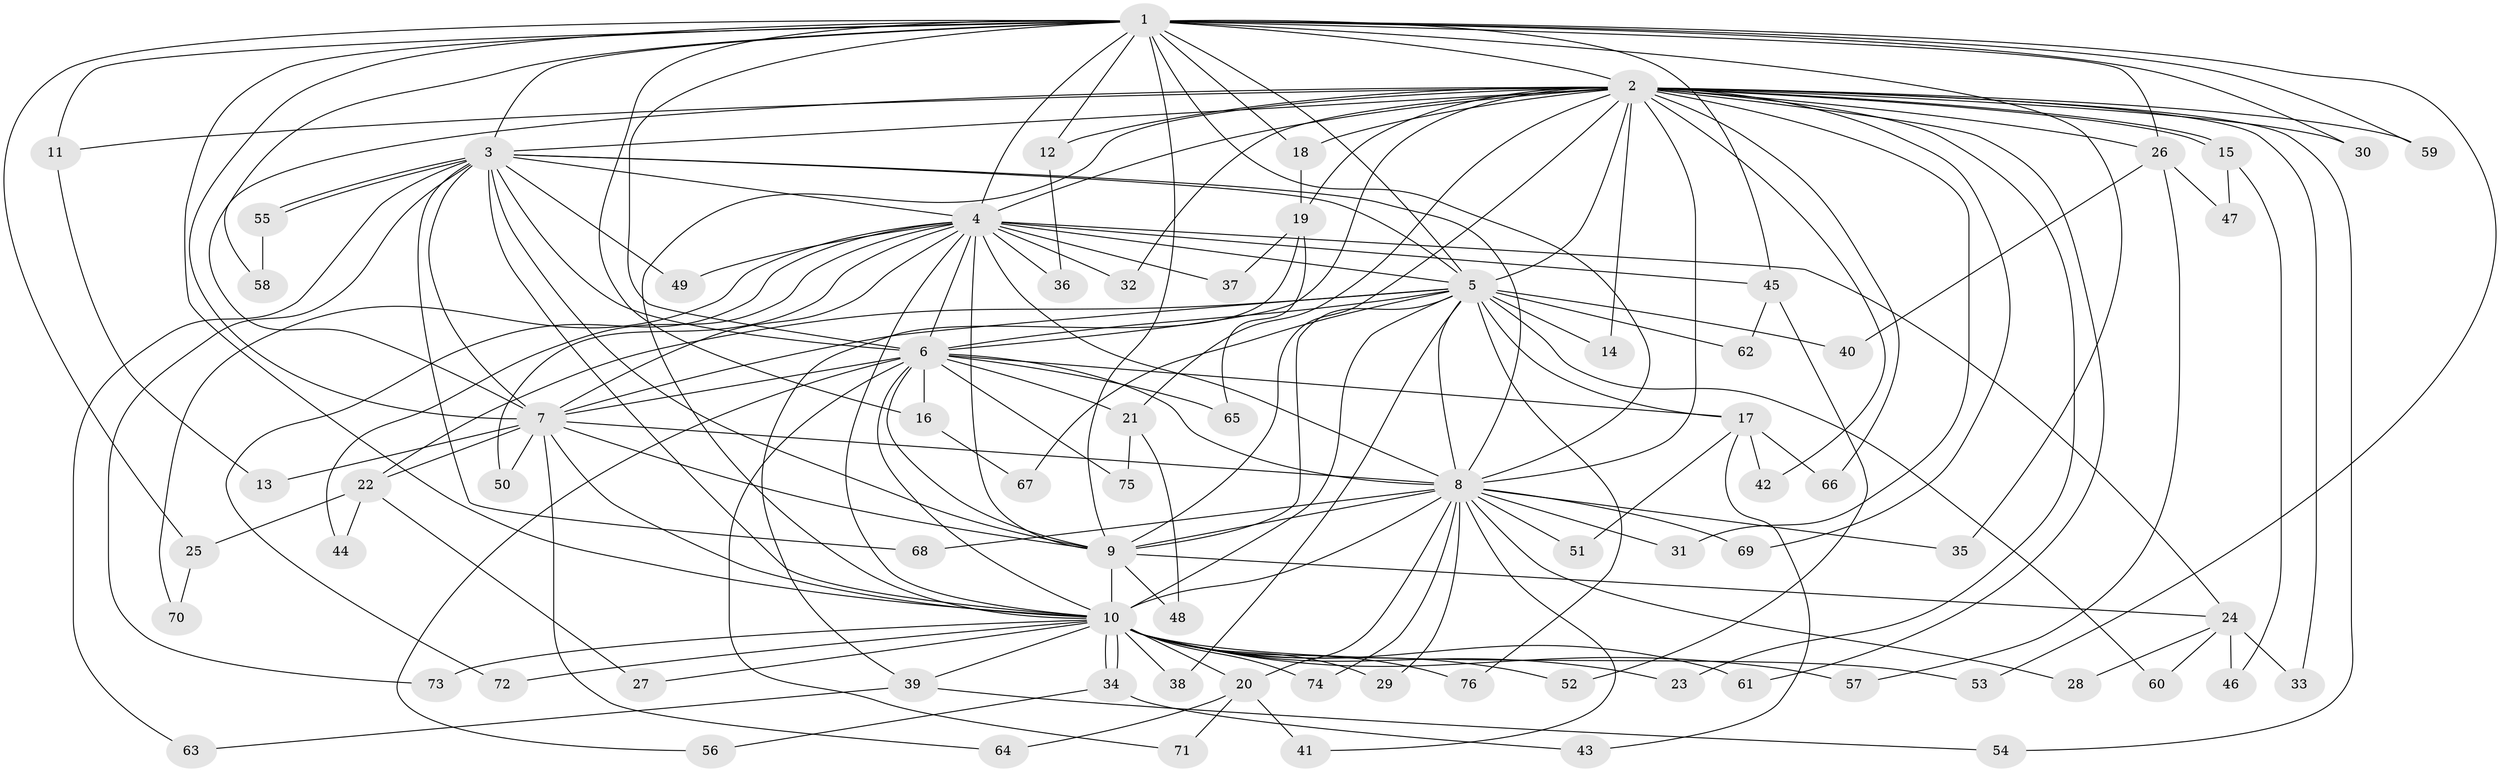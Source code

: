 // coarse degree distribution, {2: 0.2727272727272727, 1: 0.5909090909090909, 7: 0.045454545454545456, 5: 0.045454545454545456, 19: 0.045454545454545456}
// Generated by graph-tools (version 1.1) at 2025/49/03/04/25 21:49:50]
// undirected, 76 vertices, 177 edges
graph export_dot {
graph [start="1"]
  node [color=gray90,style=filled];
  1;
  2;
  3;
  4;
  5;
  6;
  7;
  8;
  9;
  10;
  11;
  12;
  13;
  14;
  15;
  16;
  17;
  18;
  19;
  20;
  21;
  22;
  23;
  24;
  25;
  26;
  27;
  28;
  29;
  30;
  31;
  32;
  33;
  34;
  35;
  36;
  37;
  38;
  39;
  40;
  41;
  42;
  43;
  44;
  45;
  46;
  47;
  48;
  49;
  50;
  51;
  52;
  53;
  54;
  55;
  56;
  57;
  58;
  59;
  60;
  61;
  62;
  63;
  64;
  65;
  66;
  67;
  68;
  69;
  70;
  71;
  72;
  73;
  74;
  75;
  76;
  1 -- 2;
  1 -- 3;
  1 -- 4;
  1 -- 5;
  1 -- 6;
  1 -- 7;
  1 -- 8;
  1 -- 9;
  1 -- 10;
  1 -- 11;
  1 -- 12;
  1 -- 16;
  1 -- 18;
  1 -- 25;
  1 -- 26;
  1 -- 30;
  1 -- 35;
  1 -- 45;
  1 -- 53;
  1 -- 58;
  1 -- 59;
  2 -- 3;
  2 -- 4;
  2 -- 5;
  2 -- 6;
  2 -- 7;
  2 -- 8;
  2 -- 9;
  2 -- 10;
  2 -- 11;
  2 -- 12;
  2 -- 14;
  2 -- 15;
  2 -- 15;
  2 -- 18;
  2 -- 19;
  2 -- 21;
  2 -- 23;
  2 -- 26;
  2 -- 30;
  2 -- 31;
  2 -- 32;
  2 -- 33;
  2 -- 42;
  2 -- 54;
  2 -- 59;
  2 -- 61;
  2 -- 66;
  2 -- 69;
  3 -- 4;
  3 -- 5;
  3 -- 6;
  3 -- 7;
  3 -- 8;
  3 -- 9;
  3 -- 10;
  3 -- 49;
  3 -- 55;
  3 -- 55;
  3 -- 63;
  3 -- 68;
  3 -- 73;
  4 -- 5;
  4 -- 6;
  4 -- 7;
  4 -- 8;
  4 -- 9;
  4 -- 10;
  4 -- 24;
  4 -- 32;
  4 -- 36;
  4 -- 37;
  4 -- 44;
  4 -- 45;
  4 -- 49;
  4 -- 50;
  4 -- 70;
  4 -- 72;
  5 -- 6;
  5 -- 7;
  5 -- 8;
  5 -- 9;
  5 -- 10;
  5 -- 14;
  5 -- 17;
  5 -- 22;
  5 -- 38;
  5 -- 40;
  5 -- 60;
  5 -- 62;
  5 -- 67;
  5 -- 76;
  6 -- 7;
  6 -- 8;
  6 -- 9;
  6 -- 10;
  6 -- 16;
  6 -- 17;
  6 -- 21;
  6 -- 56;
  6 -- 65;
  6 -- 71;
  6 -- 75;
  7 -- 8;
  7 -- 9;
  7 -- 10;
  7 -- 13;
  7 -- 22;
  7 -- 50;
  7 -- 64;
  8 -- 9;
  8 -- 10;
  8 -- 20;
  8 -- 28;
  8 -- 29;
  8 -- 31;
  8 -- 35;
  8 -- 41;
  8 -- 51;
  8 -- 68;
  8 -- 69;
  8 -- 74;
  9 -- 10;
  9 -- 24;
  9 -- 48;
  10 -- 20;
  10 -- 23;
  10 -- 27;
  10 -- 29;
  10 -- 34;
  10 -- 34;
  10 -- 38;
  10 -- 39;
  10 -- 52;
  10 -- 53;
  10 -- 57;
  10 -- 61;
  10 -- 72;
  10 -- 73;
  10 -- 74;
  10 -- 76;
  11 -- 13;
  12 -- 36;
  15 -- 46;
  15 -- 47;
  16 -- 67;
  17 -- 42;
  17 -- 43;
  17 -- 51;
  17 -- 66;
  18 -- 19;
  19 -- 37;
  19 -- 39;
  19 -- 65;
  20 -- 41;
  20 -- 64;
  20 -- 71;
  21 -- 48;
  21 -- 75;
  22 -- 25;
  22 -- 27;
  22 -- 44;
  24 -- 28;
  24 -- 33;
  24 -- 46;
  24 -- 60;
  25 -- 70;
  26 -- 40;
  26 -- 47;
  26 -- 57;
  34 -- 43;
  34 -- 56;
  39 -- 54;
  39 -- 63;
  45 -- 52;
  45 -- 62;
  55 -- 58;
}
